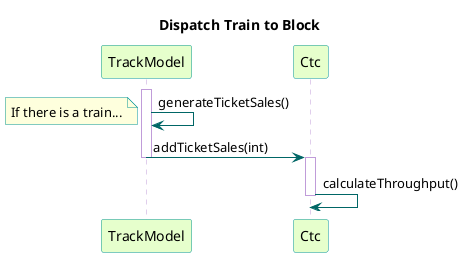 @startuml

title Dispatch Train to Block

skinparam noteBorderColor #049595

skinparam sequence {
  BackgroundColor transparent
  ParticipantBackgroundColor #e6ffcc
  ParticipantBorderColor 	#049595
  noteBorderColor 	#049595
  PackageBorderCOlor  #049595
  ArrowColor #006666
  LifeLineBorderColor #c09cd9
}

participant TrackModel
participant Ctc

activate TrackModel
TrackModel -> TrackModel : generateTicketSales()
note left: If there is a train...
TrackModel -> Ctc : addTicketSales(int)
deactivate TrackModel

activate Ctc
Ctc -> Ctc : calculateThroughput()
deactivate Ctc


@enduml
